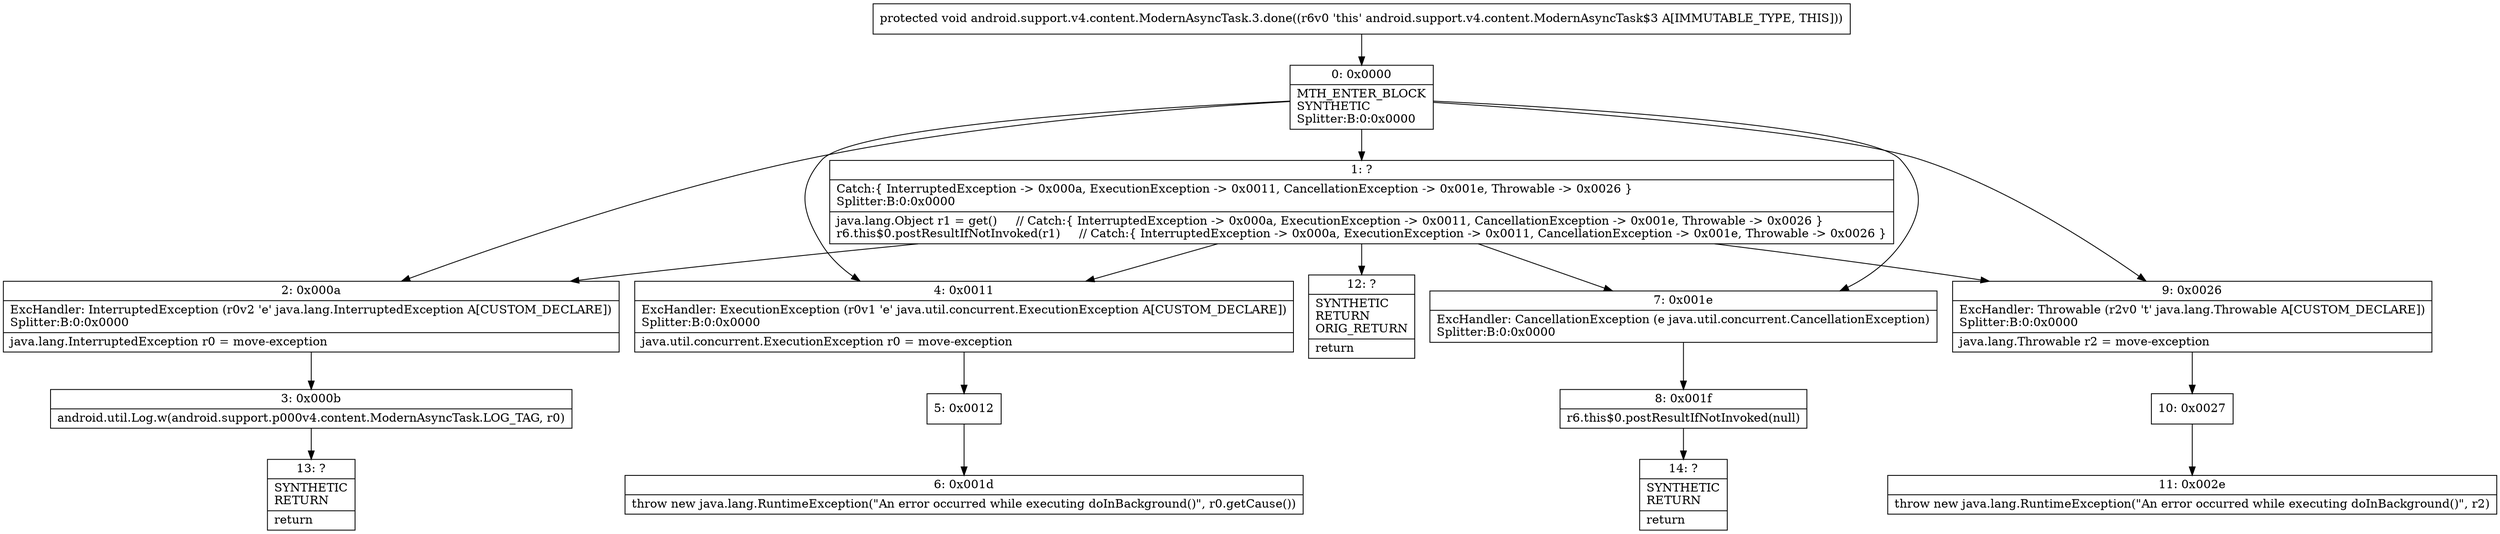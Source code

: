 digraph "CFG forandroid.support.v4.content.ModernAsyncTask.3.done()V" {
Node_0 [shape=record,label="{0\:\ 0x0000|MTH_ENTER_BLOCK\lSYNTHETIC\lSplitter:B:0:0x0000\l}"];
Node_1 [shape=record,label="{1\:\ ?|Catch:\{ InterruptedException \-\> 0x000a, ExecutionException \-\> 0x0011, CancellationException \-\> 0x001e, Throwable \-\> 0x0026 \}\lSplitter:B:0:0x0000\l|java.lang.Object r1 = get()     \/\/ Catch:\{ InterruptedException \-\> 0x000a, ExecutionException \-\> 0x0011, CancellationException \-\> 0x001e, Throwable \-\> 0x0026 \}\lr6.this$0.postResultIfNotInvoked(r1)     \/\/ Catch:\{ InterruptedException \-\> 0x000a, ExecutionException \-\> 0x0011, CancellationException \-\> 0x001e, Throwable \-\> 0x0026 \}\l}"];
Node_2 [shape=record,label="{2\:\ 0x000a|ExcHandler: InterruptedException (r0v2 'e' java.lang.InterruptedException A[CUSTOM_DECLARE])\lSplitter:B:0:0x0000\l|java.lang.InterruptedException r0 = move\-exception\l}"];
Node_3 [shape=record,label="{3\:\ 0x000b|android.util.Log.w(android.support.p000v4.content.ModernAsyncTask.LOG_TAG, r0)\l}"];
Node_4 [shape=record,label="{4\:\ 0x0011|ExcHandler: ExecutionException (r0v1 'e' java.util.concurrent.ExecutionException A[CUSTOM_DECLARE])\lSplitter:B:0:0x0000\l|java.util.concurrent.ExecutionException r0 = move\-exception\l}"];
Node_5 [shape=record,label="{5\:\ 0x0012}"];
Node_6 [shape=record,label="{6\:\ 0x001d|throw new java.lang.RuntimeException(\"An error occurred while executing doInBackground()\", r0.getCause())\l}"];
Node_7 [shape=record,label="{7\:\ 0x001e|ExcHandler: CancellationException (e java.util.concurrent.CancellationException)\lSplitter:B:0:0x0000\l}"];
Node_8 [shape=record,label="{8\:\ 0x001f|r6.this$0.postResultIfNotInvoked(null)\l}"];
Node_9 [shape=record,label="{9\:\ 0x0026|ExcHandler: Throwable (r2v0 't' java.lang.Throwable A[CUSTOM_DECLARE])\lSplitter:B:0:0x0000\l|java.lang.Throwable r2 = move\-exception\l}"];
Node_10 [shape=record,label="{10\:\ 0x0027}"];
Node_11 [shape=record,label="{11\:\ 0x002e|throw new java.lang.RuntimeException(\"An error occurred while executing doInBackground()\", r2)\l}"];
Node_12 [shape=record,label="{12\:\ ?|SYNTHETIC\lRETURN\lORIG_RETURN\l|return\l}"];
Node_13 [shape=record,label="{13\:\ ?|SYNTHETIC\lRETURN\l|return\l}"];
Node_14 [shape=record,label="{14\:\ ?|SYNTHETIC\lRETURN\l|return\l}"];
MethodNode[shape=record,label="{protected void android.support.v4.content.ModernAsyncTask.3.done((r6v0 'this' android.support.v4.content.ModernAsyncTask$3 A[IMMUTABLE_TYPE, THIS])) }"];
MethodNode -> Node_0;
Node_0 -> Node_1;
Node_0 -> Node_2;
Node_0 -> Node_4;
Node_0 -> Node_7;
Node_0 -> Node_9;
Node_1 -> Node_2;
Node_1 -> Node_4;
Node_1 -> Node_7;
Node_1 -> Node_9;
Node_1 -> Node_12;
Node_2 -> Node_3;
Node_3 -> Node_13;
Node_4 -> Node_5;
Node_5 -> Node_6;
Node_7 -> Node_8;
Node_8 -> Node_14;
Node_9 -> Node_10;
Node_10 -> Node_11;
}

